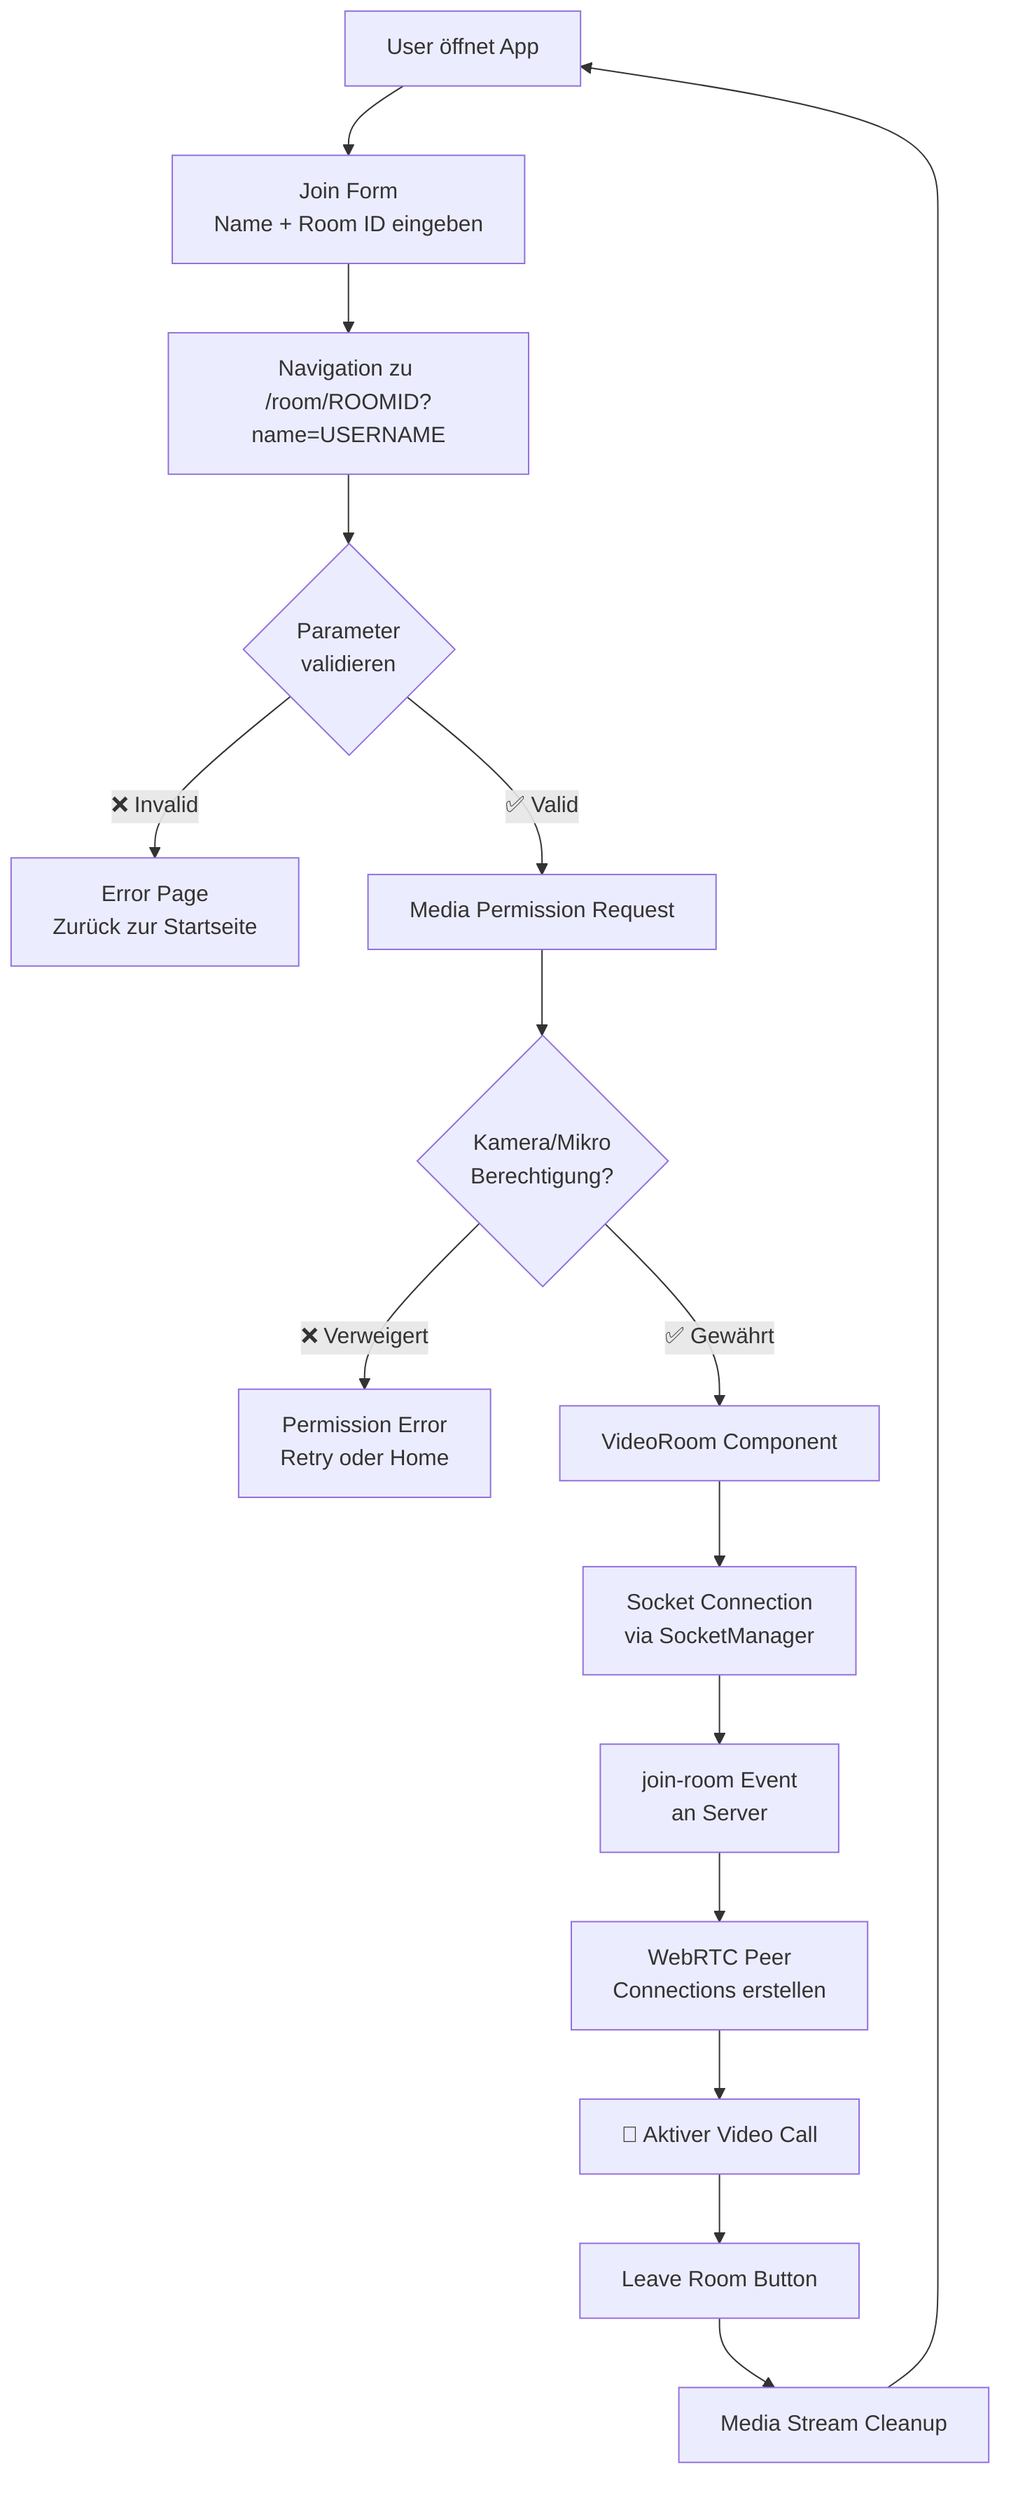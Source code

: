 flowchart TD
    START[User öffnet App] --> FORM[Join Form<br/>Name + Room ID eingeben]
    FORM --> ROUTE[Navigation zu /room/ROOMID?name=USERNAME]
    ROUTE --> VALIDATE{Parameter<br/>validieren}
    VALIDATE -->|❌ Invalid| ERROR[Error Page<br/>Zurück zur Startseite]
    VALIDATE -->|✅ Valid| PERMISSION[Media Permission Request]
    
    PERMISSION --> MEDIA_CHECK{Kamera/Mikro<br/>Berechtigung?}
    MEDIA_CHECK -->|❌ Verweigert| PERMISSION_ERROR[Permission Error<br/>Retry oder Home]
    MEDIA_CHECK -->|✅ Gewährt| VIDEO_ROOM[VideoRoom Component]
    
    VIDEO_ROOM --> SOCKET[Socket Connection<br/>via SocketManager]
    SOCKET --> JOIN_ROOM[join-room Event<br/>an Server]
    JOIN_ROOM --> WEBRTC[WebRTC Peer<br/>Connections erstellen]
    WEBRTC --> ACTIVE[🎥 Aktiver Video Call]
    
    ACTIVE --> LEAVE[Leave Room Button]
    LEAVE --> CLEANUP[Media Stream Cleanup]
    CLEANUP --> START